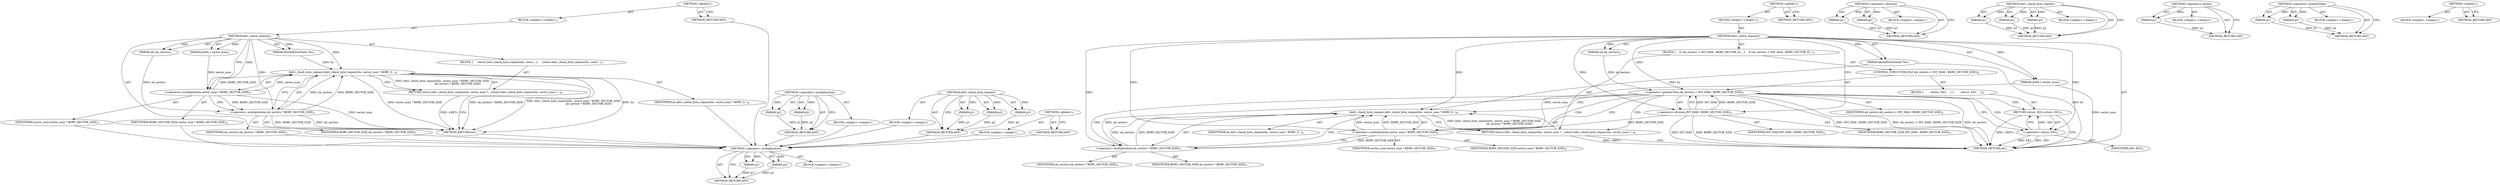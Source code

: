 digraph "&lt;global&gt;" {
vulnerable_6 [label=<(METHOD,&lt;global&gt;)<SUB>1</SUB>>];
vulnerable_7 [label=<(BLOCK,&lt;empty&gt;,&lt;empty&gt;)<SUB>1</SUB>>];
vulnerable_8 [label=<(METHOD,bdrv_check_request)<SUB>1</SUB>>];
vulnerable_9 [label=<(PARAM,BlockDriverState *bs)<SUB>1</SUB>>];
vulnerable_10 [label=<(PARAM,int64_t sector_num)<SUB>1</SUB>>];
vulnerable_11 [label=<(PARAM,int nb_sectors)<SUB>2</SUB>>];
vulnerable_12 [label=<(BLOCK,{
     return bdrv_check_byte_request(bs, secto...,{
     return bdrv_check_byte_request(bs, secto...)<SUB>3</SUB>>];
vulnerable_13 [label=<(RETURN,return bdrv_check_byte_request(bs, sector_num *...,return bdrv_check_byte_request(bs, sector_num *...)<SUB>4</SUB>>];
vulnerable_14 [label=<(bdrv_check_byte_request,bdrv_check_byte_request(bs, sector_num * BDRV_S...)<SUB>4</SUB>>];
vulnerable_15 [label=<(IDENTIFIER,bs,bdrv_check_byte_request(bs, sector_num * BDRV_S...)<SUB>4</SUB>>];
vulnerable_16 [label=<(&lt;operator&gt;.multiplication,sector_num * BDRV_SECTOR_SIZE)<SUB>4</SUB>>];
vulnerable_17 [label=<(IDENTIFIER,sector_num,sector_num * BDRV_SECTOR_SIZE)<SUB>4</SUB>>];
vulnerable_18 [label=<(IDENTIFIER,BDRV_SECTOR_SIZE,sector_num * BDRV_SECTOR_SIZE)<SUB>4</SUB>>];
vulnerable_19 [label=<(&lt;operator&gt;.multiplication,nb_sectors * BDRV_SECTOR_SIZE)<SUB>5</SUB>>];
vulnerable_20 [label=<(IDENTIFIER,nb_sectors,nb_sectors * BDRV_SECTOR_SIZE)<SUB>5</SUB>>];
vulnerable_21 [label=<(IDENTIFIER,BDRV_SECTOR_SIZE,nb_sectors * BDRV_SECTOR_SIZE)<SUB>5</SUB>>];
vulnerable_22 [label=<(METHOD_RETURN,int)<SUB>1</SUB>>];
vulnerable_24 [label=<(METHOD_RETURN,ANY)<SUB>1</SUB>>];
vulnerable_49 [label=<(METHOD,&lt;operator&gt;.multiplication)>];
vulnerable_50 [label=<(PARAM,p1)>];
vulnerable_51 [label=<(PARAM,p2)>];
vulnerable_52 [label=<(BLOCK,&lt;empty&gt;,&lt;empty&gt;)>];
vulnerable_53 [label=<(METHOD_RETURN,ANY)>];
vulnerable_43 [label=<(METHOD,bdrv_check_byte_request)>];
vulnerable_44 [label=<(PARAM,p1)>];
vulnerable_45 [label=<(PARAM,p2)>];
vulnerable_46 [label=<(PARAM,p3)>];
vulnerable_47 [label=<(BLOCK,&lt;empty&gt;,&lt;empty&gt;)>];
vulnerable_48 [label=<(METHOD_RETURN,ANY)>];
vulnerable_37 [label=<(METHOD,&lt;global&gt;)<SUB>1</SUB>>];
vulnerable_38 [label=<(BLOCK,&lt;empty&gt;,&lt;empty&gt;)>];
vulnerable_39 [label=<(METHOD_RETURN,ANY)>];
fixed_73 [label=<(METHOD,&lt;operator&gt;.multiplication)>];
fixed_74 [label=<(PARAM,p1)>];
fixed_75 [label=<(PARAM,p2)>];
fixed_76 [label=<(BLOCK,&lt;empty&gt;,&lt;empty&gt;)>];
fixed_77 [label=<(METHOD_RETURN,ANY)>];
fixed_6 [label=<(METHOD,&lt;global&gt;)<SUB>1</SUB>>];
fixed_7 [label=<(BLOCK,&lt;empty&gt;,&lt;empty&gt;)<SUB>1</SUB>>];
fixed_8 [label=<(METHOD,bdrv_check_request)<SUB>1</SUB>>];
fixed_9 [label=<(PARAM,BlockDriverState *bs)<SUB>1</SUB>>];
fixed_10 [label=<(PARAM,int64_t sector_num)<SUB>1</SUB>>];
fixed_11 [label=<(PARAM,int nb_sectors)<SUB>2</SUB>>];
fixed_12 [label=<(BLOCK,{
    if (nb_sectors &gt; INT_MAX / BDRV_SECTOR_SI...,{
    if (nb_sectors &gt; INT_MAX / BDRV_SECTOR_SI...)<SUB>3</SUB>>];
fixed_13 [label=<(CONTROL_STRUCTURE,IF,if (nb_sectors &gt; INT_MAX / BDRV_SECTOR_SIZE))<SUB>4</SUB>>];
fixed_14 [label=<(&lt;operator&gt;.greaterThan,nb_sectors &gt; INT_MAX / BDRV_SECTOR_SIZE)<SUB>4</SUB>>];
fixed_15 [label=<(IDENTIFIER,nb_sectors,nb_sectors &gt; INT_MAX / BDRV_SECTOR_SIZE)<SUB>4</SUB>>];
fixed_16 [label=<(&lt;operator&gt;.division,INT_MAX / BDRV_SECTOR_SIZE)<SUB>4</SUB>>];
fixed_17 [label=<(IDENTIFIER,INT_MAX,INT_MAX / BDRV_SECTOR_SIZE)<SUB>4</SUB>>];
fixed_18 [label=<(IDENTIFIER,BDRV_SECTOR_SIZE,INT_MAX / BDRV_SECTOR_SIZE)<SUB>4</SUB>>];
fixed_19 [label=<(BLOCK,{
        return -EIO;
    },{
        return -EIO;
    })<SUB>4</SUB>>];
fixed_20 [label=<(RETURN,return -EIO;,return -EIO;)<SUB>5</SUB>>];
fixed_21 [label=<(&lt;operator&gt;.minus,-EIO)<SUB>5</SUB>>];
fixed_22 [label=<(IDENTIFIER,EIO,-EIO)<SUB>5</SUB>>];
fixed_23 [label=<(RETURN,return bdrv_check_byte_request(bs, sector_num *...,return bdrv_check_byte_request(bs, sector_num *...)<SUB>8</SUB>>];
fixed_24 [label=<(bdrv_check_byte_request,bdrv_check_byte_request(bs, sector_num * BDRV_S...)<SUB>8</SUB>>];
fixed_25 [label=<(IDENTIFIER,bs,bdrv_check_byte_request(bs, sector_num * BDRV_S...)<SUB>8</SUB>>];
fixed_26 [label=<(&lt;operator&gt;.multiplication,sector_num * BDRV_SECTOR_SIZE)<SUB>8</SUB>>];
fixed_27 [label=<(IDENTIFIER,sector_num,sector_num * BDRV_SECTOR_SIZE)<SUB>8</SUB>>];
fixed_28 [label=<(IDENTIFIER,BDRV_SECTOR_SIZE,sector_num * BDRV_SECTOR_SIZE)<SUB>8</SUB>>];
fixed_29 [label=<(&lt;operator&gt;.multiplication,nb_sectors * BDRV_SECTOR_SIZE)<SUB>9</SUB>>];
fixed_30 [label=<(IDENTIFIER,nb_sectors,nb_sectors * BDRV_SECTOR_SIZE)<SUB>9</SUB>>];
fixed_31 [label=<(IDENTIFIER,BDRV_SECTOR_SIZE,nb_sectors * BDRV_SECTOR_SIZE)<SUB>9</SUB>>];
fixed_32 [label=<(METHOD_RETURN,int)<SUB>1</SUB>>];
fixed_34 [label=<(METHOD_RETURN,ANY)<SUB>1</SUB>>];
fixed_58 [label=<(METHOD,&lt;operator&gt;.division)>];
fixed_59 [label=<(PARAM,p1)>];
fixed_60 [label=<(PARAM,p2)>];
fixed_61 [label=<(BLOCK,&lt;empty&gt;,&lt;empty&gt;)>];
fixed_62 [label=<(METHOD_RETURN,ANY)>];
fixed_67 [label=<(METHOD,bdrv_check_byte_request)>];
fixed_68 [label=<(PARAM,p1)>];
fixed_69 [label=<(PARAM,p2)>];
fixed_70 [label=<(PARAM,p3)>];
fixed_71 [label=<(BLOCK,&lt;empty&gt;,&lt;empty&gt;)>];
fixed_72 [label=<(METHOD_RETURN,ANY)>];
fixed_63 [label=<(METHOD,&lt;operator&gt;.minus)>];
fixed_64 [label=<(PARAM,p1)>];
fixed_65 [label=<(BLOCK,&lt;empty&gt;,&lt;empty&gt;)>];
fixed_66 [label=<(METHOD_RETURN,ANY)>];
fixed_53 [label=<(METHOD,&lt;operator&gt;.greaterThan)>];
fixed_54 [label=<(PARAM,p1)>];
fixed_55 [label=<(PARAM,p2)>];
fixed_56 [label=<(BLOCK,&lt;empty&gt;,&lt;empty&gt;)>];
fixed_57 [label=<(METHOD_RETURN,ANY)>];
fixed_47 [label=<(METHOD,&lt;global&gt;)<SUB>1</SUB>>];
fixed_48 [label=<(BLOCK,&lt;empty&gt;,&lt;empty&gt;)>];
fixed_49 [label=<(METHOD_RETURN,ANY)>];
vulnerable_6 -> vulnerable_7  [key=0, label="AST: "];
vulnerable_6 -> vulnerable_24  [key=0, label="AST: "];
vulnerable_6 -> vulnerable_24  [key=1, label="CFG: "];
vulnerable_7 -> vulnerable_8  [key=0, label="AST: "];
vulnerable_8 -> vulnerable_9  [key=0, label="AST: "];
vulnerable_8 -> vulnerable_9  [key=1, label="DDG: "];
vulnerable_8 -> vulnerable_10  [key=0, label="AST: "];
vulnerable_8 -> vulnerable_10  [key=1, label="DDG: "];
vulnerable_8 -> vulnerable_11  [key=0, label="AST: "];
vulnerable_8 -> vulnerable_11  [key=1, label="DDG: "];
vulnerable_8 -> vulnerable_12  [key=0, label="AST: "];
vulnerable_8 -> vulnerable_22  [key=0, label="AST: "];
vulnerable_8 -> vulnerable_16  [key=0, label="CFG: "];
vulnerable_8 -> vulnerable_16  [key=1, label="DDG: "];
vulnerable_8 -> vulnerable_14  [key=0, label="DDG: "];
vulnerable_8 -> vulnerable_19  [key=0, label="DDG: "];
vulnerable_9 -> vulnerable_14  [key=0, label="DDG: bs"];
vulnerable_10 -> vulnerable_16  [key=0, label="DDG: sector_num"];
vulnerable_11 -> vulnerable_19  [key=0, label="DDG: nb_sectors"];
vulnerable_12 -> vulnerable_13  [key=0, label="AST: "];
vulnerable_13 -> vulnerable_14  [key=0, label="AST: "];
vulnerable_13 -> vulnerable_22  [key=0, label="CFG: "];
vulnerable_13 -> vulnerable_22  [key=1, label="DDG: &lt;RET&gt;"];
vulnerable_14 -> vulnerable_15  [key=0, label="AST: "];
vulnerable_14 -> vulnerable_16  [key=0, label="AST: "];
vulnerable_14 -> vulnerable_19  [key=0, label="AST: "];
vulnerable_14 -> vulnerable_13  [key=0, label="CFG: "];
vulnerable_14 -> vulnerable_13  [key=1, label="DDG: bdrv_check_byte_request(bs, sector_num * BDRV_SECTOR_SIZE,
                                    nb_sectors * BDRV_SECTOR_SIZE)"];
vulnerable_14 -> vulnerable_22  [key=0, label="DDG: bs"];
vulnerable_14 -> vulnerable_22  [key=1, label="DDG: sector_num * BDRV_SECTOR_SIZE"];
vulnerable_14 -> vulnerable_22  [key=2, label="DDG: nb_sectors * BDRV_SECTOR_SIZE"];
vulnerable_14 -> vulnerable_22  [key=3, label="DDG: bdrv_check_byte_request(bs, sector_num * BDRV_SECTOR_SIZE,
                                    nb_sectors * BDRV_SECTOR_SIZE)"];
vulnerable_15 -> fixed_73  [key=0];
vulnerable_16 -> vulnerable_17  [key=0, label="AST: "];
vulnerable_16 -> vulnerable_18  [key=0, label="AST: "];
vulnerable_16 -> vulnerable_19  [key=0, label="CFG: "];
vulnerable_16 -> vulnerable_19  [key=1, label="DDG: BDRV_SECTOR_SIZE"];
vulnerable_16 -> vulnerable_22  [key=0, label="DDG: sector_num"];
vulnerable_16 -> vulnerable_14  [key=0, label="DDG: sector_num"];
vulnerable_16 -> vulnerable_14  [key=1, label="DDG: BDRV_SECTOR_SIZE"];
vulnerable_17 -> fixed_73  [key=0];
vulnerable_18 -> fixed_73  [key=0];
vulnerable_19 -> vulnerable_20  [key=0, label="AST: "];
vulnerable_19 -> vulnerable_21  [key=0, label="AST: "];
vulnerable_19 -> vulnerable_14  [key=0, label="CFG: "];
vulnerable_19 -> vulnerable_14  [key=1, label="DDG: nb_sectors"];
vulnerable_19 -> vulnerable_14  [key=2, label="DDG: BDRV_SECTOR_SIZE"];
vulnerable_19 -> vulnerable_22  [key=0, label="DDG: nb_sectors"];
vulnerable_19 -> vulnerable_22  [key=1, label="DDG: BDRV_SECTOR_SIZE"];
vulnerable_20 -> fixed_73  [key=0];
vulnerable_21 -> fixed_73  [key=0];
vulnerable_22 -> fixed_73  [key=0];
vulnerable_24 -> fixed_73  [key=0];
vulnerable_49 -> vulnerable_50  [key=0, label="AST: "];
vulnerable_49 -> vulnerable_50  [key=1, label="DDG: "];
vulnerable_49 -> vulnerable_52  [key=0, label="AST: "];
vulnerable_49 -> vulnerable_51  [key=0, label="AST: "];
vulnerable_49 -> vulnerable_51  [key=1, label="DDG: "];
vulnerable_49 -> vulnerable_53  [key=0, label="AST: "];
vulnerable_49 -> vulnerable_53  [key=1, label="CFG: "];
vulnerable_50 -> vulnerable_53  [key=0, label="DDG: p1"];
vulnerable_51 -> vulnerable_53  [key=0, label="DDG: p2"];
vulnerable_52 -> fixed_73  [key=0];
vulnerable_53 -> fixed_73  [key=0];
vulnerable_43 -> vulnerable_44  [key=0, label="AST: "];
vulnerable_43 -> vulnerable_44  [key=1, label="DDG: "];
vulnerable_43 -> vulnerable_47  [key=0, label="AST: "];
vulnerable_43 -> vulnerable_45  [key=0, label="AST: "];
vulnerable_43 -> vulnerable_45  [key=1, label="DDG: "];
vulnerable_43 -> vulnerable_48  [key=0, label="AST: "];
vulnerable_43 -> vulnerable_48  [key=1, label="CFG: "];
vulnerable_43 -> vulnerable_46  [key=0, label="AST: "];
vulnerable_43 -> vulnerable_46  [key=1, label="DDG: "];
vulnerable_44 -> vulnerable_48  [key=0, label="DDG: p1"];
vulnerable_45 -> vulnerable_48  [key=0, label="DDG: p2"];
vulnerable_46 -> vulnerable_48  [key=0, label="DDG: p3"];
vulnerable_47 -> fixed_73  [key=0];
vulnerable_48 -> fixed_73  [key=0];
vulnerable_37 -> vulnerable_38  [key=0, label="AST: "];
vulnerable_37 -> vulnerable_39  [key=0, label="AST: "];
vulnerable_37 -> vulnerable_39  [key=1, label="CFG: "];
vulnerable_38 -> fixed_73  [key=0];
vulnerable_39 -> fixed_73  [key=0];
fixed_73 -> fixed_74  [key=0, label="AST: "];
fixed_73 -> fixed_74  [key=1, label="DDG: "];
fixed_73 -> fixed_76  [key=0, label="AST: "];
fixed_73 -> fixed_75  [key=0, label="AST: "];
fixed_73 -> fixed_75  [key=1, label="DDG: "];
fixed_73 -> fixed_77  [key=0, label="AST: "];
fixed_73 -> fixed_77  [key=1, label="CFG: "];
fixed_74 -> fixed_77  [key=0, label="DDG: p1"];
fixed_75 -> fixed_77  [key=0, label="DDG: p2"];
fixed_6 -> fixed_7  [key=0, label="AST: "];
fixed_6 -> fixed_34  [key=0, label="AST: "];
fixed_6 -> fixed_34  [key=1, label="CFG: "];
fixed_7 -> fixed_8  [key=0, label="AST: "];
fixed_8 -> fixed_9  [key=0, label="AST: "];
fixed_8 -> fixed_9  [key=1, label="DDG: "];
fixed_8 -> fixed_10  [key=0, label="AST: "];
fixed_8 -> fixed_10  [key=1, label="DDG: "];
fixed_8 -> fixed_11  [key=0, label="AST: "];
fixed_8 -> fixed_11  [key=1, label="DDG: "];
fixed_8 -> fixed_12  [key=0, label="AST: "];
fixed_8 -> fixed_32  [key=0, label="AST: "];
fixed_8 -> fixed_16  [key=0, label="CFG: "];
fixed_8 -> fixed_16  [key=1, label="DDG: "];
fixed_8 -> fixed_14  [key=0, label="DDG: "];
fixed_8 -> fixed_24  [key=0, label="DDG: "];
fixed_8 -> fixed_26  [key=0, label="DDG: "];
fixed_8 -> fixed_29  [key=0, label="DDG: "];
fixed_8 -> fixed_21  [key=0, label="DDG: "];
fixed_9 -> fixed_32  [key=0, label="DDG: bs"];
fixed_9 -> fixed_24  [key=0, label="DDG: bs"];
fixed_10 -> fixed_32  [key=0, label="DDG: sector_num"];
fixed_10 -> fixed_26  [key=0, label="DDG: sector_num"];
fixed_11 -> fixed_14  [key=0, label="DDG: nb_sectors"];
fixed_12 -> fixed_13  [key=0, label="AST: "];
fixed_12 -> fixed_23  [key=0, label="AST: "];
fixed_13 -> fixed_14  [key=0, label="AST: "];
fixed_13 -> fixed_19  [key=0, label="AST: "];
fixed_14 -> fixed_15  [key=0, label="AST: "];
fixed_14 -> fixed_16  [key=0, label="AST: "];
fixed_14 -> fixed_21  [key=0, label="CFG: "];
fixed_14 -> fixed_21  [key=1, label="CDG: "];
fixed_14 -> fixed_26  [key=0, label="CFG: "];
fixed_14 -> fixed_26  [key=1, label="CDG: "];
fixed_14 -> fixed_32  [key=0, label="DDG: nb_sectors"];
fixed_14 -> fixed_32  [key=1, label="DDG: INT_MAX / BDRV_SECTOR_SIZE"];
fixed_14 -> fixed_32  [key=2, label="DDG: nb_sectors &gt; INT_MAX / BDRV_SECTOR_SIZE"];
fixed_14 -> fixed_29  [key=0, label="DDG: nb_sectors"];
fixed_14 -> fixed_29  [key=1, label="CDG: "];
fixed_14 -> fixed_24  [key=0, label="CDG: "];
fixed_14 -> fixed_23  [key=0, label="CDG: "];
fixed_14 -> fixed_20  [key=0, label="CDG: "];
fixed_16 -> fixed_17  [key=0, label="AST: "];
fixed_16 -> fixed_18  [key=0, label="AST: "];
fixed_16 -> fixed_14  [key=0, label="CFG: "];
fixed_16 -> fixed_14  [key=1, label="DDG: INT_MAX"];
fixed_16 -> fixed_14  [key=2, label="DDG: BDRV_SECTOR_SIZE"];
fixed_16 -> fixed_32  [key=0, label="DDG: BDRV_SECTOR_SIZE"];
fixed_16 -> fixed_32  [key=1, label="DDG: INT_MAX"];
fixed_16 -> fixed_26  [key=0, label="DDG: BDRV_SECTOR_SIZE"];
fixed_19 -> fixed_20  [key=0, label="AST: "];
fixed_20 -> fixed_21  [key=0, label="AST: "];
fixed_20 -> fixed_32  [key=0, label="CFG: "];
fixed_20 -> fixed_32  [key=1, label="DDG: &lt;RET&gt;"];
fixed_21 -> fixed_22  [key=0, label="AST: "];
fixed_21 -> fixed_20  [key=0, label="CFG: "];
fixed_21 -> fixed_20  [key=1, label="DDG: -EIO"];
fixed_21 -> fixed_32  [key=0, label="DDG: EIO"];
fixed_21 -> fixed_32  [key=1, label="DDG: -EIO"];
fixed_23 -> fixed_24  [key=0, label="AST: "];
fixed_23 -> fixed_32  [key=0, label="CFG: "];
fixed_23 -> fixed_32  [key=1, label="DDG: &lt;RET&gt;"];
fixed_24 -> fixed_25  [key=0, label="AST: "];
fixed_24 -> fixed_26  [key=0, label="AST: "];
fixed_24 -> fixed_29  [key=0, label="AST: "];
fixed_24 -> fixed_23  [key=0, label="CFG: "];
fixed_24 -> fixed_23  [key=1, label="DDG: bdrv_check_byte_request(bs, sector_num * BDRV_SECTOR_SIZE,
                                    nb_sectors * BDRV_SECTOR_SIZE)"];
fixed_26 -> fixed_27  [key=0, label="AST: "];
fixed_26 -> fixed_28  [key=0, label="AST: "];
fixed_26 -> fixed_29  [key=0, label="CFG: "];
fixed_26 -> fixed_29  [key=1, label="DDG: BDRV_SECTOR_SIZE"];
fixed_26 -> fixed_24  [key=0, label="DDG: sector_num"];
fixed_26 -> fixed_24  [key=1, label="DDG: BDRV_SECTOR_SIZE"];
fixed_29 -> fixed_30  [key=0, label="AST: "];
fixed_29 -> fixed_31  [key=0, label="AST: "];
fixed_29 -> fixed_24  [key=0, label="CFG: "];
fixed_29 -> fixed_24  [key=1, label="DDG: nb_sectors"];
fixed_29 -> fixed_24  [key=2, label="DDG: BDRV_SECTOR_SIZE"];
fixed_58 -> fixed_59  [key=0, label="AST: "];
fixed_58 -> fixed_59  [key=1, label="DDG: "];
fixed_58 -> fixed_61  [key=0, label="AST: "];
fixed_58 -> fixed_60  [key=0, label="AST: "];
fixed_58 -> fixed_60  [key=1, label="DDG: "];
fixed_58 -> fixed_62  [key=0, label="AST: "];
fixed_58 -> fixed_62  [key=1, label="CFG: "];
fixed_59 -> fixed_62  [key=0, label="DDG: p1"];
fixed_60 -> fixed_62  [key=0, label="DDG: p2"];
fixed_67 -> fixed_68  [key=0, label="AST: "];
fixed_67 -> fixed_68  [key=1, label="DDG: "];
fixed_67 -> fixed_71  [key=0, label="AST: "];
fixed_67 -> fixed_69  [key=0, label="AST: "];
fixed_67 -> fixed_69  [key=1, label="DDG: "];
fixed_67 -> fixed_72  [key=0, label="AST: "];
fixed_67 -> fixed_72  [key=1, label="CFG: "];
fixed_67 -> fixed_70  [key=0, label="AST: "];
fixed_67 -> fixed_70  [key=1, label="DDG: "];
fixed_68 -> fixed_72  [key=0, label="DDG: p1"];
fixed_69 -> fixed_72  [key=0, label="DDG: p2"];
fixed_70 -> fixed_72  [key=0, label="DDG: p3"];
fixed_63 -> fixed_64  [key=0, label="AST: "];
fixed_63 -> fixed_64  [key=1, label="DDG: "];
fixed_63 -> fixed_65  [key=0, label="AST: "];
fixed_63 -> fixed_66  [key=0, label="AST: "];
fixed_63 -> fixed_66  [key=1, label="CFG: "];
fixed_64 -> fixed_66  [key=0, label="DDG: p1"];
fixed_53 -> fixed_54  [key=0, label="AST: "];
fixed_53 -> fixed_54  [key=1, label="DDG: "];
fixed_53 -> fixed_56  [key=0, label="AST: "];
fixed_53 -> fixed_55  [key=0, label="AST: "];
fixed_53 -> fixed_55  [key=1, label="DDG: "];
fixed_53 -> fixed_57  [key=0, label="AST: "];
fixed_53 -> fixed_57  [key=1, label="CFG: "];
fixed_54 -> fixed_57  [key=0, label="DDG: p1"];
fixed_55 -> fixed_57  [key=0, label="DDG: p2"];
fixed_47 -> fixed_48  [key=0, label="AST: "];
fixed_47 -> fixed_49  [key=0, label="AST: "];
fixed_47 -> fixed_49  [key=1, label="CFG: "];
}
